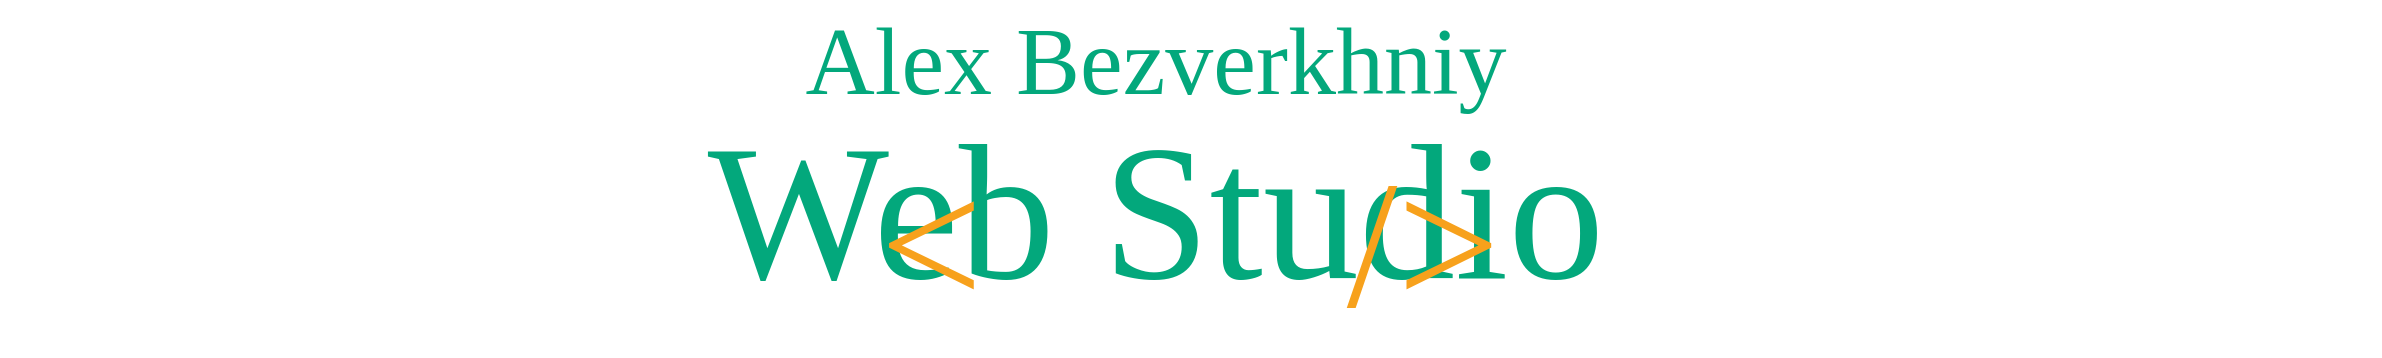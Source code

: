 <mxfile version="12.0.0" type="device" pages="1"><diagram id="G9nRZRsbiVhlN96Oak5C" name="Page-1"><mxGraphModel dx="1704" dy="498" grid="1" gridSize="10" guides="1" tooltips="1" connect="1" arrows="1" fold="1" page="1" pageScale="1" pageWidth="850" pageHeight="1100" math="0" shadow="0"><root><mxCell id="0"/><mxCell id="1" parent="0"/><mxCell id="r24skjJtMunzOhqurxPh-3" value="" style="group" vertex="1" connectable="0" parent="1"><mxGeometry x="120" y="340" width="610" height="160.5" as="geometry"/></mxCell><mxCell id="r24skjJtMunzOhqurxPh-1" value="Web Studio" style="text;html=1;strokeColor=none;fillColor=none;align=center;verticalAlign=middle;whiteSpace=wrap;rounded=0;fontSize=96;fontFamily=lobster;fontColor=#03A87C;" vertex="1" parent="r24skjJtMunzOhqurxPh-3"><mxGeometry x="45" y="47.5" width="520" height="113" as="geometry"/></mxCell><mxCell id="r24skjJtMunzOhqurxPh-2" value="Alex Bezverkhniy" style="text;html=1;strokeColor=none;fillColor=none;align=center;verticalAlign=middle;whiteSpace=wrap;rounded=0;fontSize=48;fontFamily=Comic Neue;fontColor=#03A87C;" vertex="1" parent="r24skjJtMunzOhqurxPh-3"><mxGeometry width="610" height="55" as="geometry"/></mxCell><mxCell id="r24skjJtMunzOhqurxPh-4" value="&amp;lt;&amp;nbsp; &amp;nbsp; &amp;nbsp; &amp;nbsp; /&amp;gt;" style="text;strokeColor=none;fillColor=none;align=center;verticalAlign=middle;whiteSpace=wrap;rounded=0;fontSize=91;fontColor=#F7A11C;fontFamily=Droid Sans Mono;html=1;fontStyle=0" vertex="1" parent="1"><mxGeometry x="-153" y="403" width="1190" height="113" as="geometry"/></mxCell></root></mxGraphModel></diagram></mxfile>